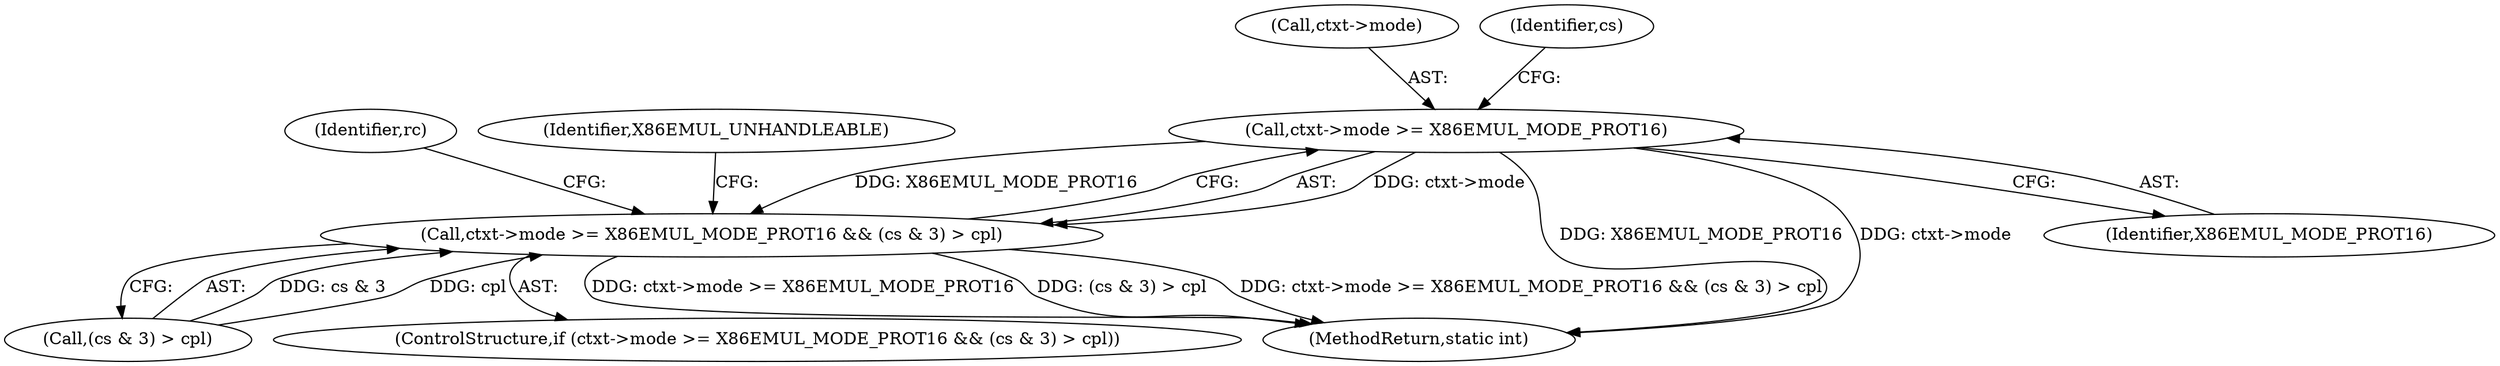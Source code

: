 digraph "0_linux_d1442d85cc30ea75f7d399474ca738e0bc96f715_2@pointer" {
"1000160" [label="(Call,ctxt->mode >= X86EMUL_MODE_PROT16)"];
"1000159" [label="(Call,ctxt->mode >= X86EMUL_MODE_PROT16 && (cs & 3) > cpl)"];
"1000158" [label="(ControlStructure,if (ctxt->mode >= X86EMUL_MODE_PROT16 && (cs & 3) > cpl))"];
"1000182" [label="(MethodReturn,static int)"];
"1000160" [label="(Call,ctxt->mode >= X86EMUL_MODE_PROT16)"];
"1000161" [label="(Call,ctxt->mode)"];
"1000159" [label="(Call,ctxt->mode >= X86EMUL_MODE_PROT16 && (cs & 3) > cpl)"];
"1000167" [label="(Identifier,cs)"];
"1000164" [label="(Identifier,X86EMUL_MODE_PROT16)"];
"1000165" [label="(Call,(cs & 3) > cpl)"];
"1000173" [label="(Identifier,rc)"];
"1000171" [label="(Identifier,X86EMUL_UNHANDLEABLE)"];
"1000160" -> "1000159"  [label="AST: "];
"1000160" -> "1000164"  [label="CFG: "];
"1000161" -> "1000160"  [label="AST: "];
"1000164" -> "1000160"  [label="AST: "];
"1000167" -> "1000160"  [label="CFG: "];
"1000159" -> "1000160"  [label="CFG: "];
"1000160" -> "1000182"  [label="DDG: X86EMUL_MODE_PROT16"];
"1000160" -> "1000182"  [label="DDG: ctxt->mode"];
"1000160" -> "1000159"  [label="DDG: ctxt->mode"];
"1000160" -> "1000159"  [label="DDG: X86EMUL_MODE_PROT16"];
"1000159" -> "1000158"  [label="AST: "];
"1000159" -> "1000165"  [label="CFG: "];
"1000165" -> "1000159"  [label="AST: "];
"1000171" -> "1000159"  [label="CFG: "];
"1000173" -> "1000159"  [label="CFG: "];
"1000159" -> "1000182"  [label="DDG: ctxt->mode >= X86EMUL_MODE_PROT16 && (cs & 3) > cpl"];
"1000159" -> "1000182"  [label="DDG: ctxt->mode >= X86EMUL_MODE_PROT16"];
"1000159" -> "1000182"  [label="DDG: (cs & 3) > cpl"];
"1000165" -> "1000159"  [label="DDG: cs & 3"];
"1000165" -> "1000159"  [label="DDG: cpl"];
}
